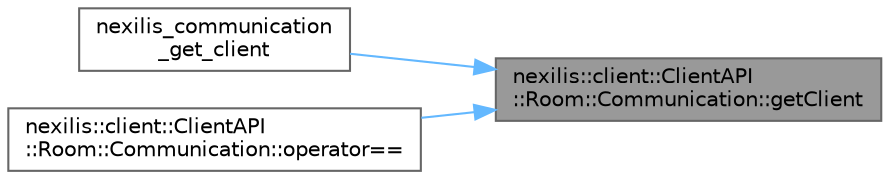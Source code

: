 digraph "nexilis::client::ClientAPI::Room::Communication::getClient"
{
 // LATEX_PDF_SIZE
  bgcolor="transparent";
  edge [fontname=Helvetica,fontsize=10,labelfontname=Helvetica,labelfontsize=10];
  node [fontname=Helvetica,fontsize=10,shape=box,height=0.2,width=0.4];
  rankdir="RL";
  Node1 [id="Node000001",label="nexilis::client::ClientAPI\l::Room::Communication::getClient",height=0.2,width=0.4,color="gray40", fillcolor="grey60", style="filled", fontcolor="black",tooltip="Get client identification."];
  Node1 -> Node2 [id="edge1_Node000001_Node000002",dir="back",color="steelblue1",style="solid",tooltip=" "];
  Node2 [id="Node000002",label="nexilis_communication\l_get_client",height=0.2,width=0.4,color="grey40", fillcolor="white", style="filled",URL="$d0/d6e/client__api__c_8cc.html#aded50d2e5dd9c72244cfd1a5997c49ac",tooltip=" "];
  Node1 -> Node3 [id="edge2_Node000001_Node000003",dir="back",color="steelblue1",style="solid",tooltip=" "];
  Node3 [id="Node000003",label="nexilis::client::ClientAPI\l::Room::Communication::operator==",height=0.2,width=0.4,color="grey40", fillcolor="white", style="filled",URL="$d4/d4e/classnexilis_1_1client_1_1ClientAPI_1_1Room_1_1Communication.html#a86e7350d8b8f314e6f5d141cb9f92f5e",tooltip="Comparison operator overload."];
}
